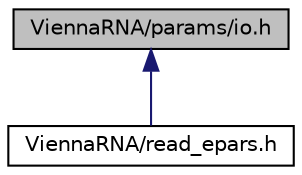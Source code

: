 digraph "ViennaRNA/params/io.h"
{
 // INTERACTIVE_SVG=YES
 // LATEX_PDF_SIZE
  bgcolor="transparent";
  edge [fontname="Helvetica",fontsize="10",labelfontname="Helvetica",labelfontsize="10"];
  node [fontname="Helvetica",fontsize="10",shape=record];
  Node1 [label="ViennaRNA/params/io.h",height=0.2,width=0.4,color="black", fillcolor="grey75", style="filled", fontcolor="black",tooltip="Read and write energy parameter files."];
  Node1 -> Node2 [dir="back",color="midnightblue",fontsize="10",style="solid",fontname="Helvetica"];
  Node2 [label="ViennaRNA/read_epars.h",height=0.2,width=0.4,color="black",URL="$read__epars_8h.html",tooltip="Use ViennaRNA/params/io.h instead."];
}
